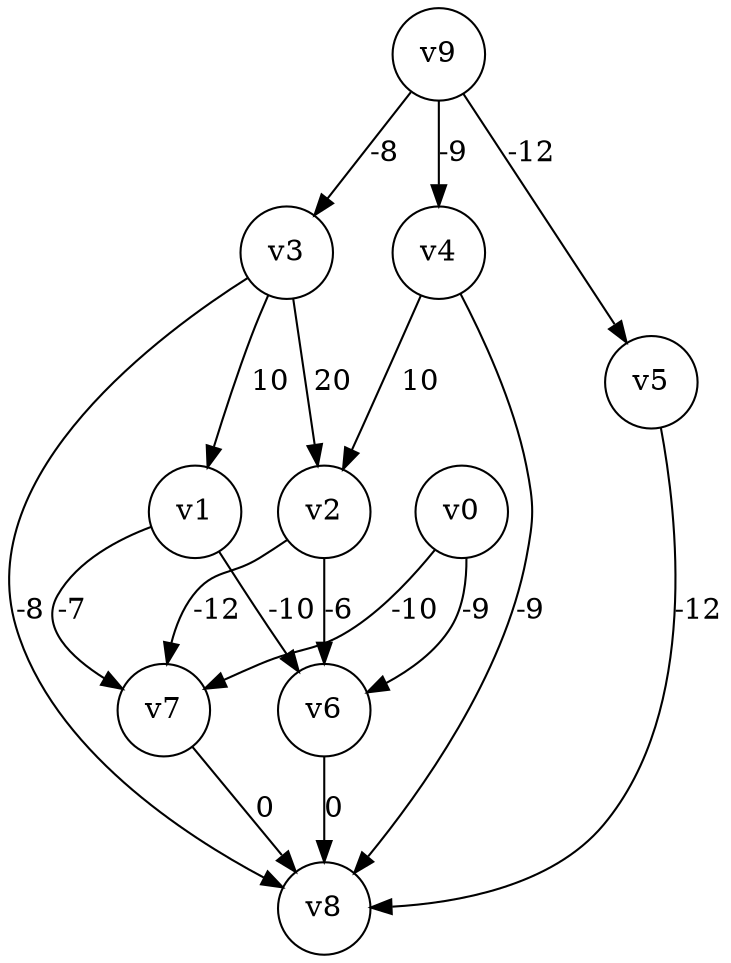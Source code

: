 digraph
{
	node [shape=circle, label="v0"] 0;
	node [shape=circle, label="v1"] 1;
	node [shape=circle, label="v2"] 2;
	node [shape=circle, label="v3"] 3;
	node [shape=circle, label="v4"] 4;
	node [shape=circle, label="v5"] 5;
	node [shape=circle, label="v6"] 6;
	node [shape=circle, label="v7"] 7;
	node [shape=circle, label="v8"] 8;
	node [shape=circle, label="v9"] 9;
	0 -> 6 [label="-9"]
	0 -> 7 [label="-10"]
	1 -> 6 [label="-10"]
	1 -> 7 [label="-7"]
	2 -> 6 [label="-6"]
	2 -> 7 [label="-12"]
	3 -> 1 [label="10"]
	3 -> 2 [label="20"]
	3 -> 8 [label="-8"]
	4 -> 2 [label="10"]
	4 -> 8 [label="-9"]
	5 -> 8 [label="-12"]
	6 -> 8 [label="0"]
	7 -> 8 [label="0"]
	9 -> 3 [label="-8"]
	9 -> 4 [label="-9"]
	9 -> 5 [label="-12"]
}
